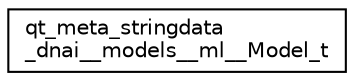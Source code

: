 digraph "Graphical Class Hierarchy"
{
  edge [fontname="Helvetica",fontsize="10",labelfontname="Helvetica",labelfontsize="10"];
  node [fontname="Helvetica",fontsize="10",shape=record];
  rankdir="LR";
  Node1 [label="qt_meta_stringdata\l_dnai__models__ml__Model_t",height=0.2,width=0.4,color="black", fillcolor="white", style="filled",URL="$structqt__meta__stringdata__dnai____models____ml_____model__t.html"];
}
